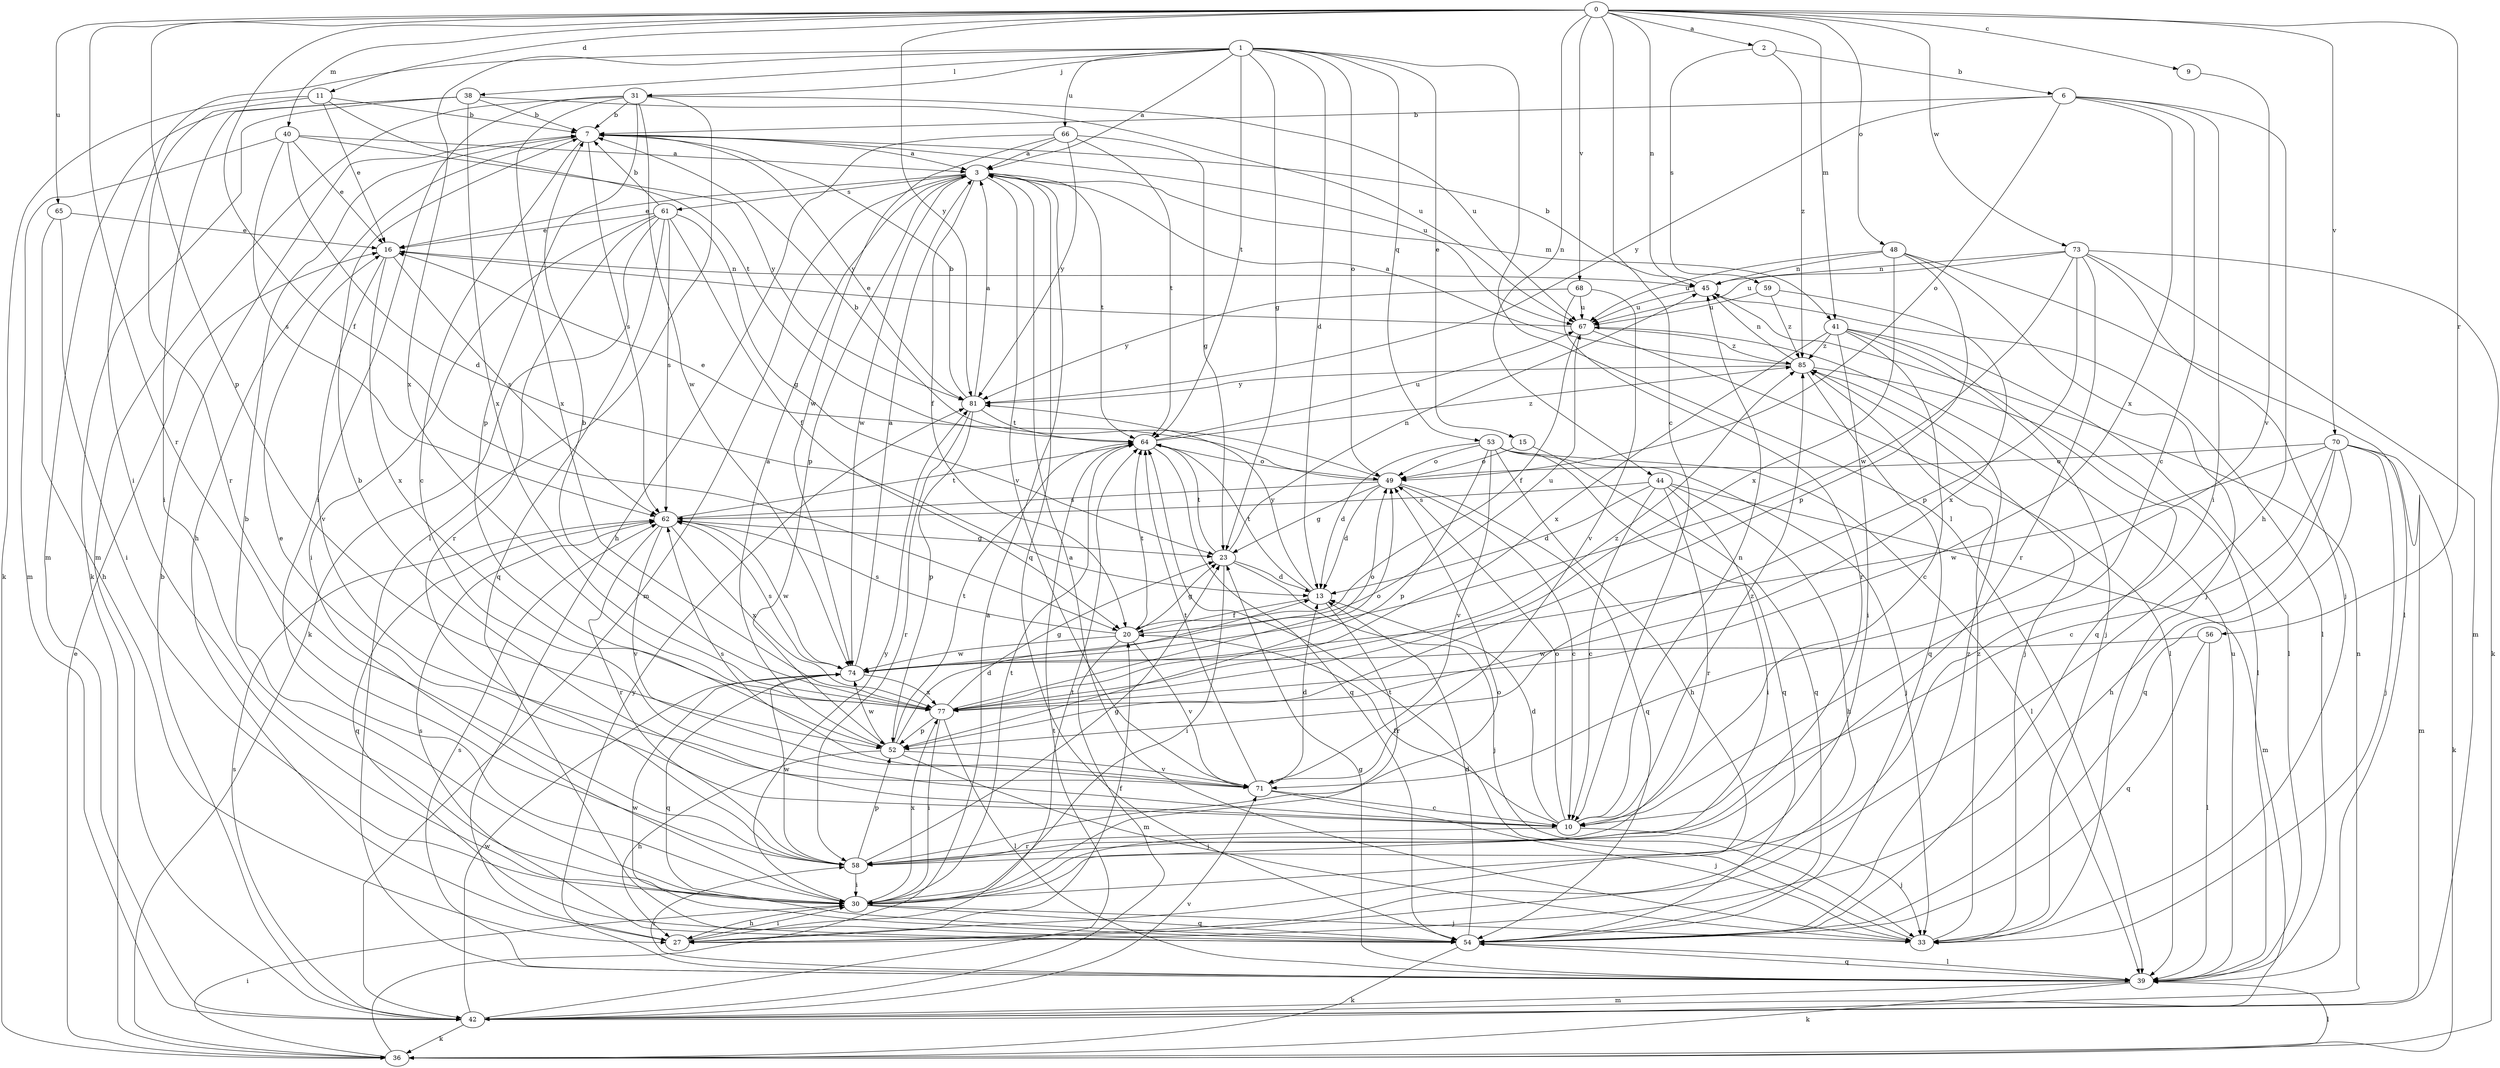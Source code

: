 strict digraph  {
0;
1;
2;
3;
6;
7;
9;
10;
11;
13;
15;
16;
20;
23;
27;
30;
31;
33;
36;
38;
39;
40;
41;
42;
44;
45;
48;
49;
52;
53;
54;
56;
58;
59;
61;
62;
64;
65;
66;
67;
68;
70;
71;
73;
74;
77;
81;
85;
0 -> 2  [label=a];
0 -> 9  [label=c];
0 -> 10  [label=c];
0 -> 11  [label=d];
0 -> 20  [label=f];
0 -> 40  [label=m];
0 -> 41  [label=m];
0 -> 44  [label=n];
0 -> 45  [label=n];
0 -> 48  [label=o];
0 -> 52  [label=p];
0 -> 56  [label=r];
0 -> 58  [label=r];
0 -> 65  [label=u];
0 -> 68  [label=v];
0 -> 70  [label=v];
0 -> 73  [label=w];
0 -> 81  [label=y];
1 -> 3  [label=a];
1 -> 13  [label=d];
1 -> 15  [label=e];
1 -> 23  [label=g];
1 -> 30  [label=i];
1 -> 31  [label=j];
1 -> 38  [label=l];
1 -> 39  [label=l];
1 -> 49  [label=o];
1 -> 53  [label=q];
1 -> 64  [label=t];
1 -> 66  [label=u];
1 -> 77  [label=x];
2 -> 6  [label=b];
2 -> 59  [label=s];
2 -> 85  [label=z];
3 -> 16  [label=e];
3 -> 20  [label=f];
3 -> 41  [label=m];
3 -> 42  [label=m];
3 -> 52  [label=p];
3 -> 54  [label=q];
3 -> 61  [label=s];
3 -> 64  [label=t];
3 -> 71  [label=v];
3 -> 74  [label=w];
6 -> 7  [label=b];
6 -> 10  [label=c];
6 -> 27  [label=h];
6 -> 30  [label=i];
6 -> 49  [label=o];
6 -> 77  [label=x];
6 -> 81  [label=y];
7 -> 3  [label=a];
7 -> 10  [label=c];
7 -> 27  [label=h];
7 -> 62  [label=s];
7 -> 67  [label=u];
7 -> 81  [label=y];
9 -> 71  [label=v];
10 -> 7  [label=b];
10 -> 13  [label=d];
10 -> 16  [label=e];
10 -> 20  [label=f];
10 -> 33  [label=j];
10 -> 45  [label=n];
10 -> 49  [label=o];
10 -> 58  [label=r];
10 -> 85  [label=z];
11 -> 7  [label=b];
11 -> 16  [label=e];
11 -> 36  [label=k];
11 -> 58  [label=r];
11 -> 64  [label=t];
13 -> 20  [label=f];
13 -> 58  [label=r];
13 -> 64  [label=t];
13 -> 81  [label=y];
15 -> 49  [label=o];
15 -> 54  [label=q];
16 -> 45  [label=n];
16 -> 62  [label=s];
16 -> 71  [label=v];
16 -> 77  [label=x];
20 -> 23  [label=g];
20 -> 42  [label=m];
20 -> 62  [label=s];
20 -> 64  [label=t];
20 -> 67  [label=u];
20 -> 71  [label=v];
20 -> 74  [label=w];
23 -> 13  [label=d];
23 -> 30  [label=i];
23 -> 33  [label=j];
23 -> 45  [label=n];
23 -> 64  [label=t];
27 -> 20  [label=f];
27 -> 30  [label=i];
27 -> 64  [label=t];
30 -> 7  [label=b];
30 -> 27  [label=h];
30 -> 33  [label=j];
30 -> 49  [label=o];
30 -> 54  [label=q];
30 -> 64  [label=t];
30 -> 77  [label=x];
30 -> 81  [label=y];
31 -> 7  [label=b];
31 -> 30  [label=i];
31 -> 39  [label=l];
31 -> 42  [label=m];
31 -> 52  [label=p];
31 -> 67  [label=u];
31 -> 74  [label=w];
31 -> 77  [label=x];
33 -> 3  [label=a];
33 -> 64  [label=t];
33 -> 85  [label=z];
36 -> 3  [label=a];
36 -> 16  [label=e];
36 -> 30  [label=i];
36 -> 39  [label=l];
38 -> 7  [label=b];
38 -> 30  [label=i];
38 -> 36  [label=k];
38 -> 42  [label=m];
38 -> 67  [label=u];
38 -> 77  [label=x];
39 -> 23  [label=g];
39 -> 36  [label=k];
39 -> 42  [label=m];
39 -> 54  [label=q];
39 -> 58  [label=r];
39 -> 62  [label=s];
39 -> 67  [label=u];
39 -> 81  [label=y];
40 -> 3  [label=a];
40 -> 13  [label=d];
40 -> 16  [label=e];
40 -> 42  [label=m];
40 -> 62  [label=s];
40 -> 81  [label=y];
41 -> 10  [label=c];
41 -> 30  [label=i];
41 -> 33  [label=j];
41 -> 39  [label=l];
41 -> 54  [label=q];
41 -> 77  [label=x];
41 -> 85  [label=z];
42 -> 7  [label=b];
42 -> 36  [label=k];
42 -> 45  [label=n];
42 -> 62  [label=s];
42 -> 64  [label=t];
42 -> 71  [label=v];
42 -> 74  [label=w];
44 -> 10  [label=c];
44 -> 13  [label=d];
44 -> 27  [label=h];
44 -> 30  [label=i];
44 -> 42  [label=m];
44 -> 58  [label=r];
44 -> 62  [label=s];
45 -> 7  [label=b];
45 -> 39  [label=l];
45 -> 67  [label=u];
48 -> 33  [label=j];
48 -> 39  [label=l];
48 -> 45  [label=n];
48 -> 52  [label=p];
48 -> 67  [label=u];
48 -> 77  [label=x];
49 -> 7  [label=b];
49 -> 10  [label=c];
49 -> 13  [label=d];
49 -> 16  [label=e];
49 -> 23  [label=g];
49 -> 54  [label=q];
49 -> 62  [label=s];
52 -> 3  [label=a];
52 -> 13  [label=d];
52 -> 27  [label=h];
52 -> 33  [label=j];
52 -> 64  [label=t];
52 -> 71  [label=v];
52 -> 74  [label=w];
53 -> 13  [label=d];
53 -> 27  [label=h];
53 -> 33  [label=j];
53 -> 39  [label=l];
53 -> 49  [label=o];
53 -> 52  [label=p];
53 -> 54  [label=q];
53 -> 71  [label=v];
54 -> 13  [label=d];
54 -> 36  [label=k];
54 -> 39  [label=l];
54 -> 62  [label=s];
54 -> 74  [label=w];
54 -> 85  [label=z];
56 -> 39  [label=l];
56 -> 54  [label=q];
56 -> 74  [label=w];
58 -> 23  [label=g];
58 -> 30  [label=i];
58 -> 52  [label=p];
58 -> 74  [label=w];
59 -> 67  [label=u];
59 -> 77  [label=x];
59 -> 85  [label=z];
61 -> 7  [label=b];
61 -> 16  [label=e];
61 -> 20  [label=f];
61 -> 23  [label=g];
61 -> 30  [label=i];
61 -> 36  [label=k];
61 -> 54  [label=q];
61 -> 58  [label=r];
61 -> 62  [label=s];
62 -> 23  [label=g];
62 -> 54  [label=q];
62 -> 58  [label=r];
62 -> 64  [label=t];
62 -> 71  [label=v];
62 -> 74  [label=w];
62 -> 77  [label=x];
64 -> 49  [label=o];
64 -> 54  [label=q];
64 -> 67  [label=u];
64 -> 85  [label=z];
65 -> 16  [label=e];
65 -> 27  [label=h];
65 -> 30  [label=i];
66 -> 3  [label=a];
66 -> 23  [label=g];
66 -> 27  [label=h];
66 -> 64  [label=t];
66 -> 74  [label=w];
66 -> 81  [label=y];
67 -> 16  [label=e];
67 -> 20  [label=f];
67 -> 39  [label=l];
67 -> 85  [label=z];
68 -> 58  [label=r];
68 -> 67  [label=u];
68 -> 71  [label=v];
68 -> 81  [label=y];
70 -> 10  [label=c];
70 -> 27  [label=h];
70 -> 33  [label=j];
70 -> 36  [label=k];
70 -> 42  [label=m];
70 -> 49  [label=o];
70 -> 54  [label=q];
70 -> 74  [label=w];
71 -> 10  [label=c];
71 -> 13  [label=d];
71 -> 33  [label=j];
71 -> 62  [label=s];
71 -> 64  [label=t];
73 -> 33  [label=j];
73 -> 36  [label=k];
73 -> 42  [label=m];
73 -> 45  [label=n];
73 -> 52  [label=p];
73 -> 58  [label=r];
73 -> 67  [label=u];
73 -> 74  [label=w];
74 -> 3  [label=a];
74 -> 49  [label=o];
74 -> 54  [label=q];
74 -> 62  [label=s];
74 -> 77  [label=x];
77 -> 7  [label=b];
77 -> 23  [label=g];
77 -> 30  [label=i];
77 -> 39  [label=l];
77 -> 49  [label=o];
77 -> 52  [label=p];
77 -> 85  [label=z];
81 -> 3  [label=a];
81 -> 7  [label=b];
81 -> 52  [label=p];
81 -> 58  [label=r];
81 -> 64  [label=t];
85 -> 3  [label=a];
85 -> 33  [label=j];
85 -> 39  [label=l];
85 -> 45  [label=n];
85 -> 54  [label=q];
85 -> 81  [label=y];
}
